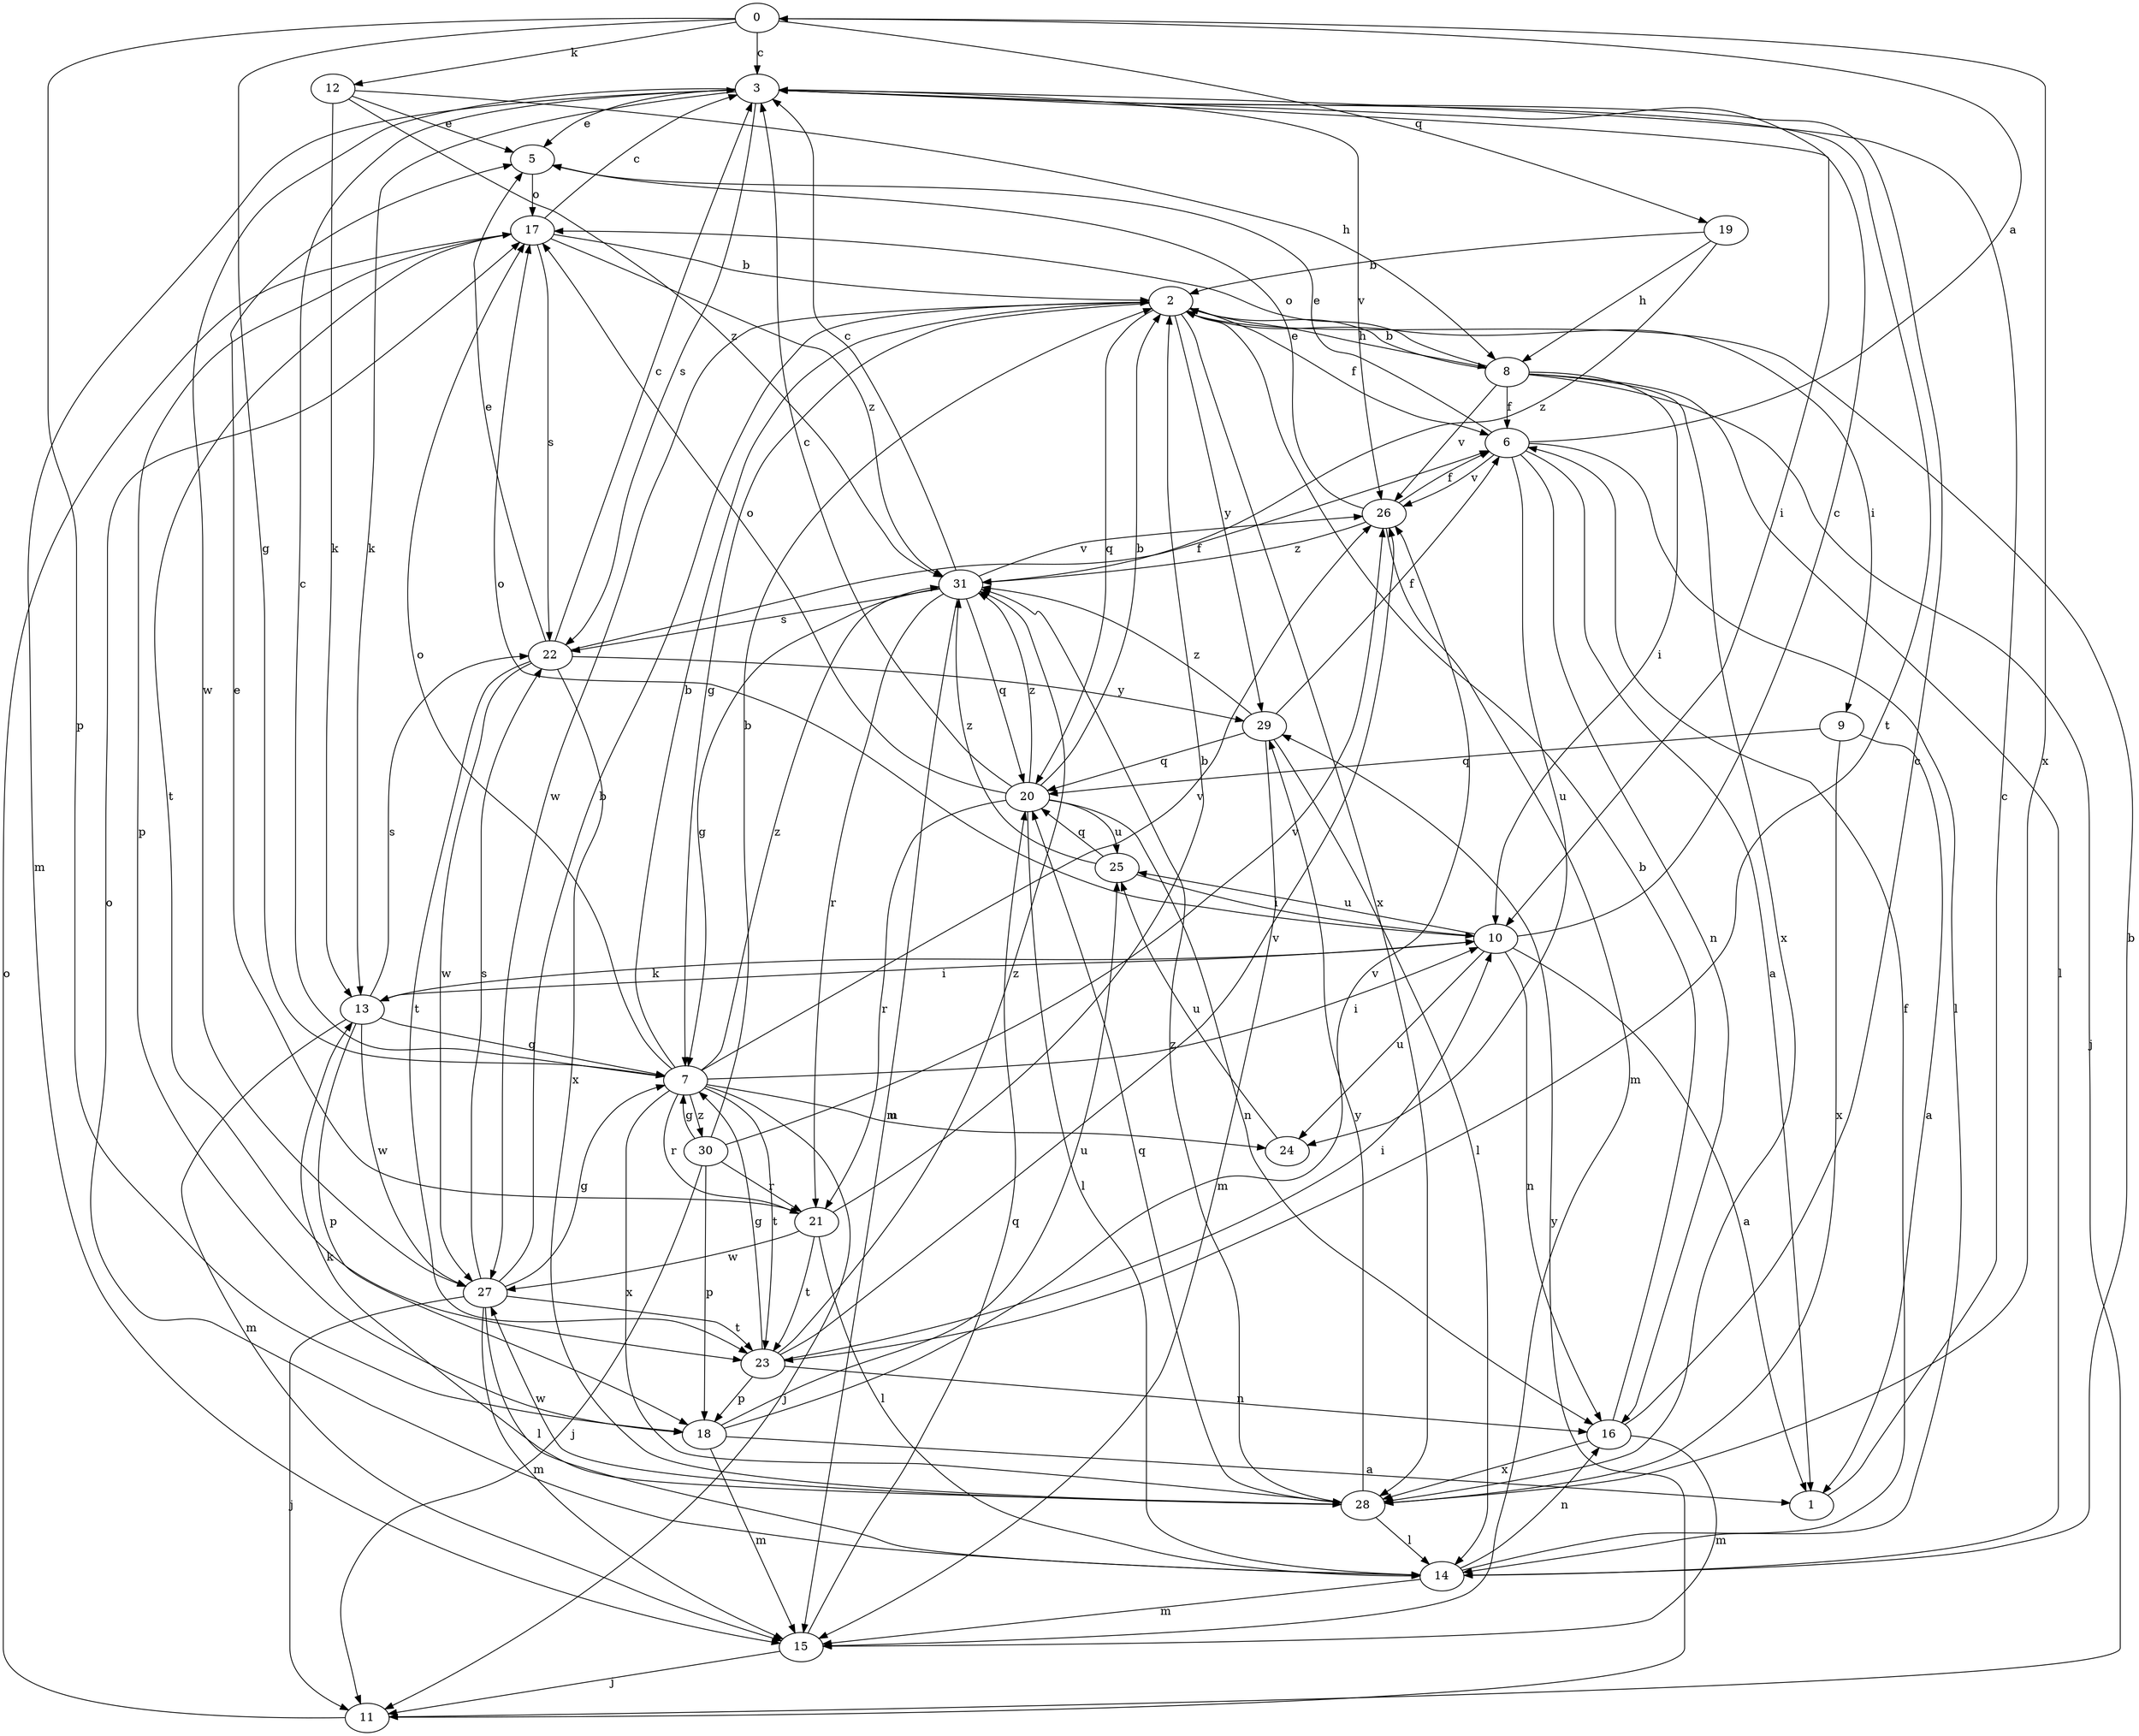strict digraph  {
0;
1;
2;
3;
5;
6;
7;
8;
9;
10;
11;
12;
13;
14;
15;
16;
17;
18;
19;
20;
21;
22;
23;
24;
25;
26;
27;
28;
29;
30;
31;
0 -> 3  [label=c];
0 -> 7  [label=g];
0 -> 12  [label=k];
0 -> 18  [label=p];
0 -> 19  [label=q];
0 -> 28  [label=x];
1 -> 3  [label=c];
2 -> 6  [label=f];
2 -> 7  [label=g];
2 -> 8  [label=h];
2 -> 9  [label=i];
2 -> 20  [label=q];
2 -> 27  [label=w];
2 -> 28  [label=x];
2 -> 29  [label=y];
3 -> 5  [label=e];
3 -> 10  [label=i];
3 -> 13  [label=k];
3 -> 15  [label=m];
3 -> 22  [label=s];
3 -> 23  [label=t];
3 -> 26  [label=v];
3 -> 27  [label=w];
5 -> 17  [label=o];
6 -> 0  [label=a];
6 -> 1  [label=a];
6 -> 5  [label=e];
6 -> 14  [label=l];
6 -> 16  [label=n];
6 -> 24  [label=u];
6 -> 26  [label=v];
7 -> 2  [label=b];
7 -> 3  [label=c];
7 -> 10  [label=i];
7 -> 11  [label=j];
7 -> 17  [label=o];
7 -> 21  [label=r];
7 -> 23  [label=t];
7 -> 24  [label=u];
7 -> 26  [label=v];
7 -> 28  [label=x];
7 -> 30  [label=z];
7 -> 31  [label=z];
8 -> 2  [label=b];
8 -> 6  [label=f];
8 -> 10  [label=i];
8 -> 11  [label=j];
8 -> 14  [label=l];
8 -> 17  [label=o];
8 -> 26  [label=v];
8 -> 28  [label=x];
9 -> 1  [label=a];
9 -> 20  [label=q];
9 -> 28  [label=x];
10 -> 1  [label=a];
10 -> 3  [label=c];
10 -> 13  [label=k];
10 -> 16  [label=n];
10 -> 17  [label=o];
10 -> 24  [label=u];
10 -> 25  [label=u];
11 -> 17  [label=o];
11 -> 29  [label=y];
12 -> 5  [label=e];
12 -> 8  [label=h];
12 -> 13  [label=k];
12 -> 31  [label=z];
13 -> 7  [label=g];
13 -> 10  [label=i];
13 -> 15  [label=m];
13 -> 18  [label=p];
13 -> 22  [label=s];
13 -> 27  [label=w];
14 -> 2  [label=b];
14 -> 6  [label=f];
14 -> 15  [label=m];
14 -> 16  [label=n];
14 -> 17  [label=o];
15 -> 11  [label=j];
15 -> 20  [label=q];
16 -> 2  [label=b];
16 -> 3  [label=c];
16 -> 15  [label=m];
16 -> 28  [label=x];
17 -> 2  [label=b];
17 -> 3  [label=c];
17 -> 18  [label=p];
17 -> 22  [label=s];
17 -> 23  [label=t];
17 -> 31  [label=z];
18 -> 1  [label=a];
18 -> 15  [label=m];
18 -> 25  [label=u];
18 -> 26  [label=v];
19 -> 2  [label=b];
19 -> 8  [label=h];
19 -> 31  [label=z];
20 -> 2  [label=b];
20 -> 3  [label=c];
20 -> 14  [label=l];
20 -> 16  [label=n];
20 -> 17  [label=o];
20 -> 21  [label=r];
20 -> 25  [label=u];
20 -> 31  [label=z];
21 -> 2  [label=b];
21 -> 5  [label=e];
21 -> 14  [label=l];
21 -> 23  [label=t];
21 -> 27  [label=w];
22 -> 3  [label=c];
22 -> 5  [label=e];
22 -> 6  [label=f];
22 -> 23  [label=t];
22 -> 27  [label=w];
22 -> 28  [label=x];
22 -> 29  [label=y];
23 -> 7  [label=g];
23 -> 10  [label=i];
23 -> 16  [label=n];
23 -> 18  [label=p];
23 -> 26  [label=v];
23 -> 31  [label=z];
24 -> 25  [label=u];
25 -> 10  [label=i];
25 -> 20  [label=q];
25 -> 31  [label=z];
26 -> 5  [label=e];
26 -> 6  [label=f];
26 -> 15  [label=m];
26 -> 31  [label=z];
27 -> 2  [label=b];
27 -> 7  [label=g];
27 -> 11  [label=j];
27 -> 14  [label=l];
27 -> 15  [label=m];
27 -> 22  [label=s];
27 -> 23  [label=t];
28 -> 13  [label=k];
28 -> 14  [label=l];
28 -> 20  [label=q];
28 -> 27  [label=w];
28 -> 29  [label=y];
28 -> 31  [label=z];
29 -> 6  [label=f];
29 -> 14  [label=l];
29 -> 15  [label=m];
29 -> 20  [label=q];
29 -> 31  [label=z];
30 -> 2  [label=b];
30 -> 7  [label=g];
30 -> 11  [label=j];
30 -> 18  [label=p];
30 -> 21  [label=r];
30 -> 26  [label=v];
31 -> 3  [label=c];
31 -> 7  [label=g];
31 -> 15  [label=m];
31 -> 20  [label=q];
31 -> 21  [label=r];
31 -> 22  [label=s];
31 -> 26  [label=v];
}
